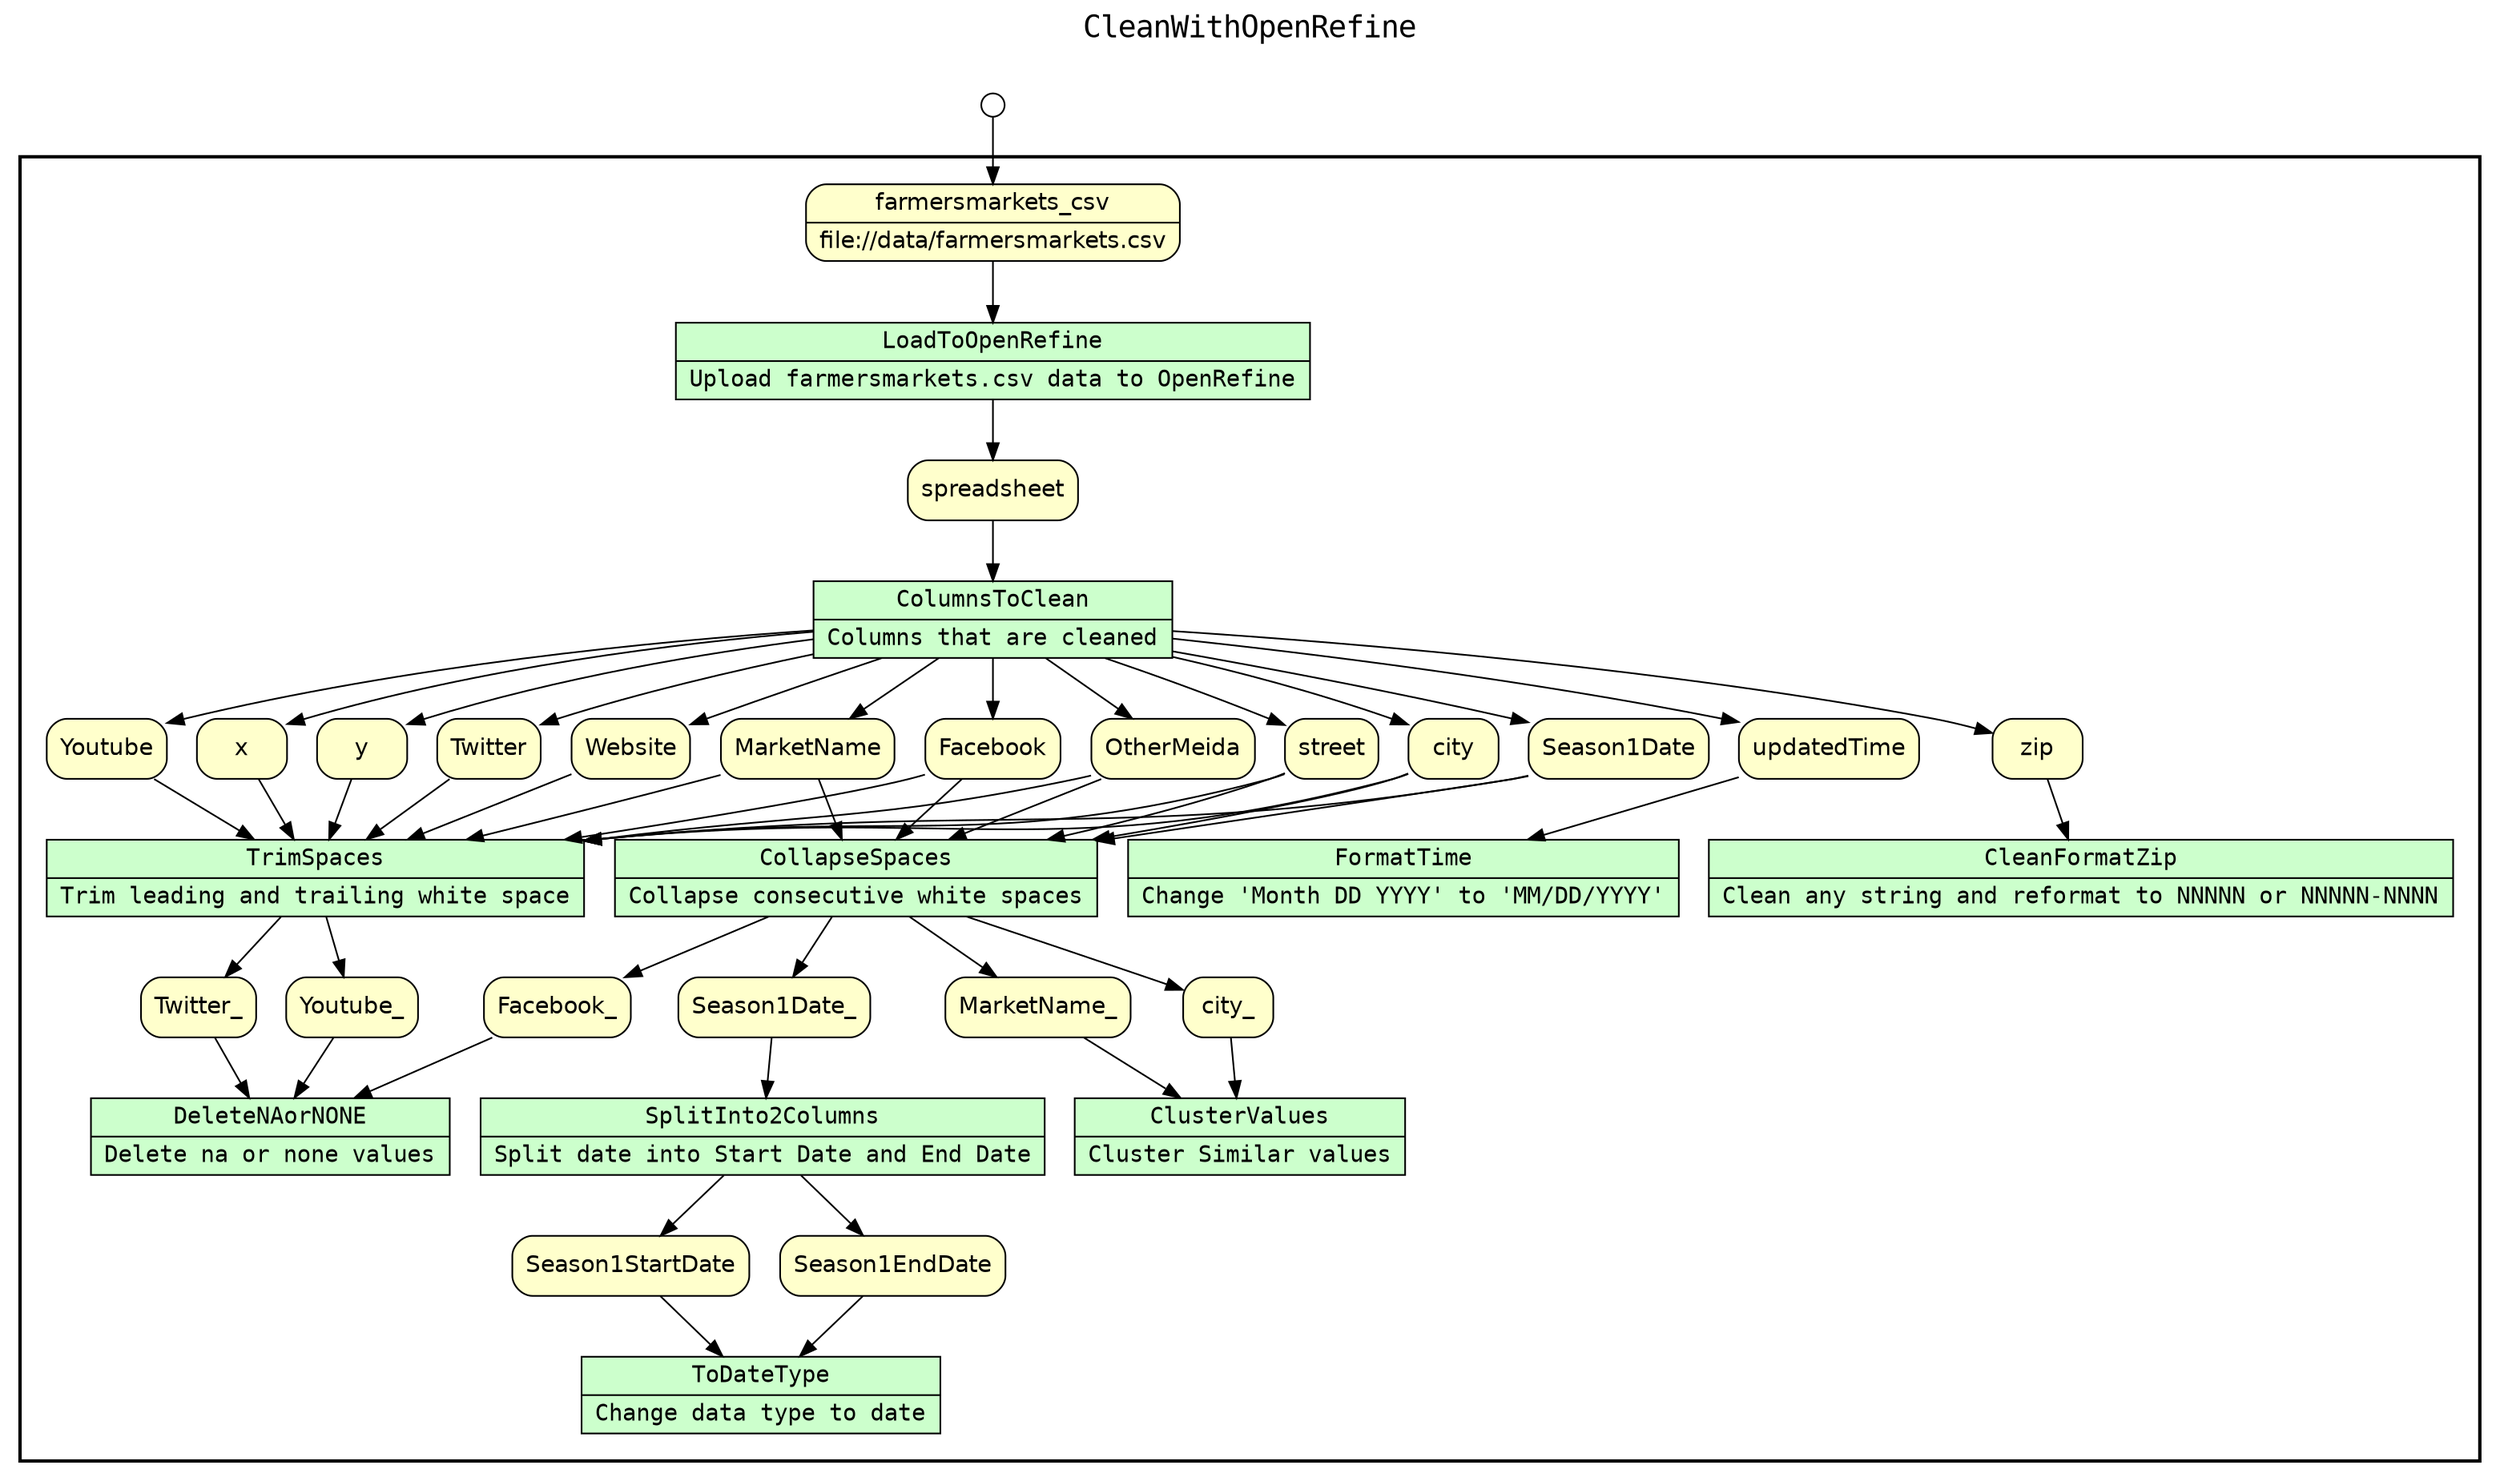 digraph Workflow {
rankdir=TB
fontname=Courier; fontsize=18; labelloc=t
label=CleanWithOpenRefine
subgraph cluster_workflow_box_outer { label=""; color=black; penwidth=2
subgraph cluster_workflow_box_inner { label=""; color=white
node[shape=box style=filled fillcolor="#CCFFCC" peripheries=1 fontname=Courier]
LoadToOpenRefine [shape=record rankdir=LR label="{<f0> LoadToOpenRefine |<f1> Upload farmersmarkets.csv data to OpenRefine}"];
ColumnsToClean [shape=record rankdir=LR label="{<f0> ColumnsToClean |<f1> Columns that are cleaned}"];
TrimSpaces [shape=record rankdir=LR label="{<f0> TrimSpaces |<f1> Trim leading and trailing white space}"];
CollapseSpaces [shape=record rankdir=LR label="{<f0> CollapseSpaces |<f1> Collapse consecutive white spaces}"];
FormatTime [shape=record rankdir=LR label="{<f0> FormatTime |<f1> Change 'Month DD YYYY' to 'MM/DD/YYYY'}"];
ClusterValues [shape=record rankdir=LR label="{<f0> ClusterValues |<f1> Cluster Similar values}"];
DeleteNAorNONE [shape=record rankdir=LR label="{<f0> DeleteNAorNONE |<f1> Delete na or none values}"];
SplitInto2Columns [shape=record rankdir=LR label="{<f0> SplitInto2Columns |<f1> Split date into Start Date and End Date}"];
CleanFormatZip [shape=record rankdir=LR label="{<f0> CleanFormatZip |<f1> Clean any string and reformat to NNNNN or NNNNN-NNNN}"];
ToDateType [shape=record rankdir=LR label="{<f0> ToDateType |<f1> Change data type to date}"];
node[shape=box style="rounded,filled" fillcolor="#FFFFCC" peripheries=1 fontname=Helvetica]
farmersmarkets_csv [shape=record rankdir=LR label="{<f0> farmersmarkets_csv |<f1> file\://data/farmersmarkets.csv}"];
spreadsheet
MarketName
Facebook
Twitter
Website
Youtube
OtherMeida
street
city
Season1Date
x
y
updatedTime
MarketName_
city_
Facebook_
Twitter_
Youtube_
Season1Date_
zip
Season1StartDate
Season1EndDate
node[shape=box style="rounded,filled" fillcolor="#FCFCFC" peripheries=1 fontname=Helvetica]
LoadToOpenRefine -> spreadsheet
farmersmarkets_csv -> LoadToOpenRefine
ColumnsToClean -> MarketName
ColumnsToClean -> Facebook
ColumnsToClean -> Twitter
ColumnsToClean -> Website
ColumnsToClean -> Youtube
ColumnsToClean -> OtherMeida
ColumnsToClean -> street
ColumnsToClean -> city
ColumnsToClean -> x
ColumnsToClean -> y
ColumnsToClean -> Season1Date
ColumnsToClean -> zip
ColumnsToClean -> updatedTime
spreadsheet -> ColumnsToClean
TrimSpaces -> Twitter_
TrimSpaces -> Youtube_
MarketName -> TrimSpaces
Facebook -> TrimSpaces
Twitter -> TrimSpaces
Website -> TrimSpaces
Youtube -> TrimSpaces
OtherMeida -> TrimSpaces
street -> TrimSpaces
city -> TrimSpaces
Season1Date -> TrimSpaces
x -> TrimSpaces
y -> TrimSpaces
CollapseSpaces -> MarketName_
CollapseSpaces -> city_
CollapseSpaces -> Facebook_
CollapseSpaces -> Season1Date_
MarketName -> CollapseSpaces
Facebook -> CollapseSpaces
OtherMeida -> CollapseSpaces
street -> CollapseSpaces
city -> CollapseSpaces
Season1Date -> CollapseSpaces
updatedTime -> FormatTime
MarketName_ -> ClusterValues
city_ -> ClusterValues
Facebook_ -> DeleteNAorNONE
Twitter_ -> DeleteNAorNONE
Youtube_ -> DeleteNAorNONE
SplitInto2Columns -> Season1StartDate
SplitInto2Columns -> Season1EndDate
Season1Date_ -> SplitInto2Columns
zip -> CleanFormatZip
Season1StartDate -> ToDateType
Season1EndDate -> ToDateType
}}
subgraph cluster_input_ports_group_outer { label=""; color=white
subgraph cluster_input_ports_group_inner { label=""; color=white
node[shape=circle style="rounded,filled" fillcolor="#FFFFFF" peripheries=1 fontname=Helvetica width=0.2]
farmersmarkets_csv_input_port [label=""]
}}
subgraph cluster_output_ports_group_outer { label=""; color=white
subgraph cluster_output_ports_group_inner { label=""; color=white
node[shape=circle style="rounded,filled" fillcolor="#FFFFFF" peripheries=1 fontname=Helvetica width=0.2]
}}
farmersmarkets_csv_input_port -> farmersmarkets_csv
}
